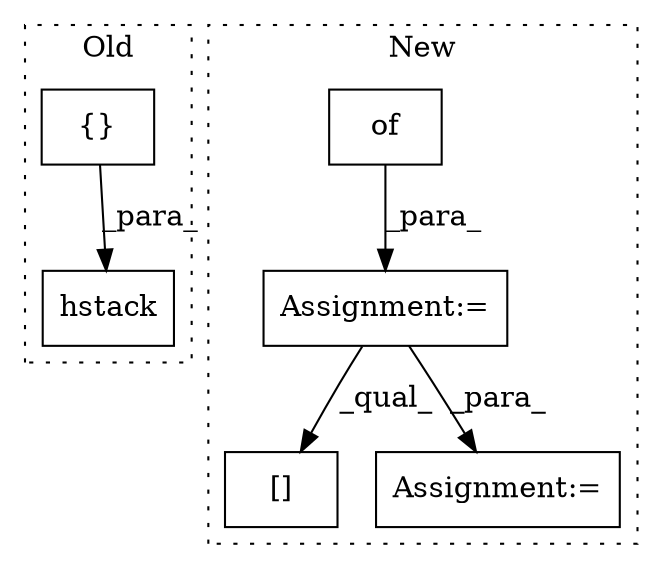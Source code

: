 digraph G {
subgraph cluster0 {
1 [label="hstack" a="32" s="2726,2827" l="7,1" shape="box"];
4 [label="{}" a="4" s="2742,2826" l="1,1" shape="box"];
label = "Old";
style="dotted";
}
subgraph cluster1 {
2 [label="of" a="32" s="2529,2709" l="3,1" shape="box"];
3 [label="[]" a="2" s="3451,3463" l="7,1" shape="box"];
5 [label="Assignment:=" a="7" s="2524" l="1" shape="box"];
6 [label="Assignment:=" a="7" s="3436" l="1" shape="box"];
label = "New";
style="dotted";
}
2 -> 5 [label="_para_"];
4 -> 1 [label="_para_"];
5 -> 6 [label="_para_"];
5 -> 3 [label="_qual_"];
}